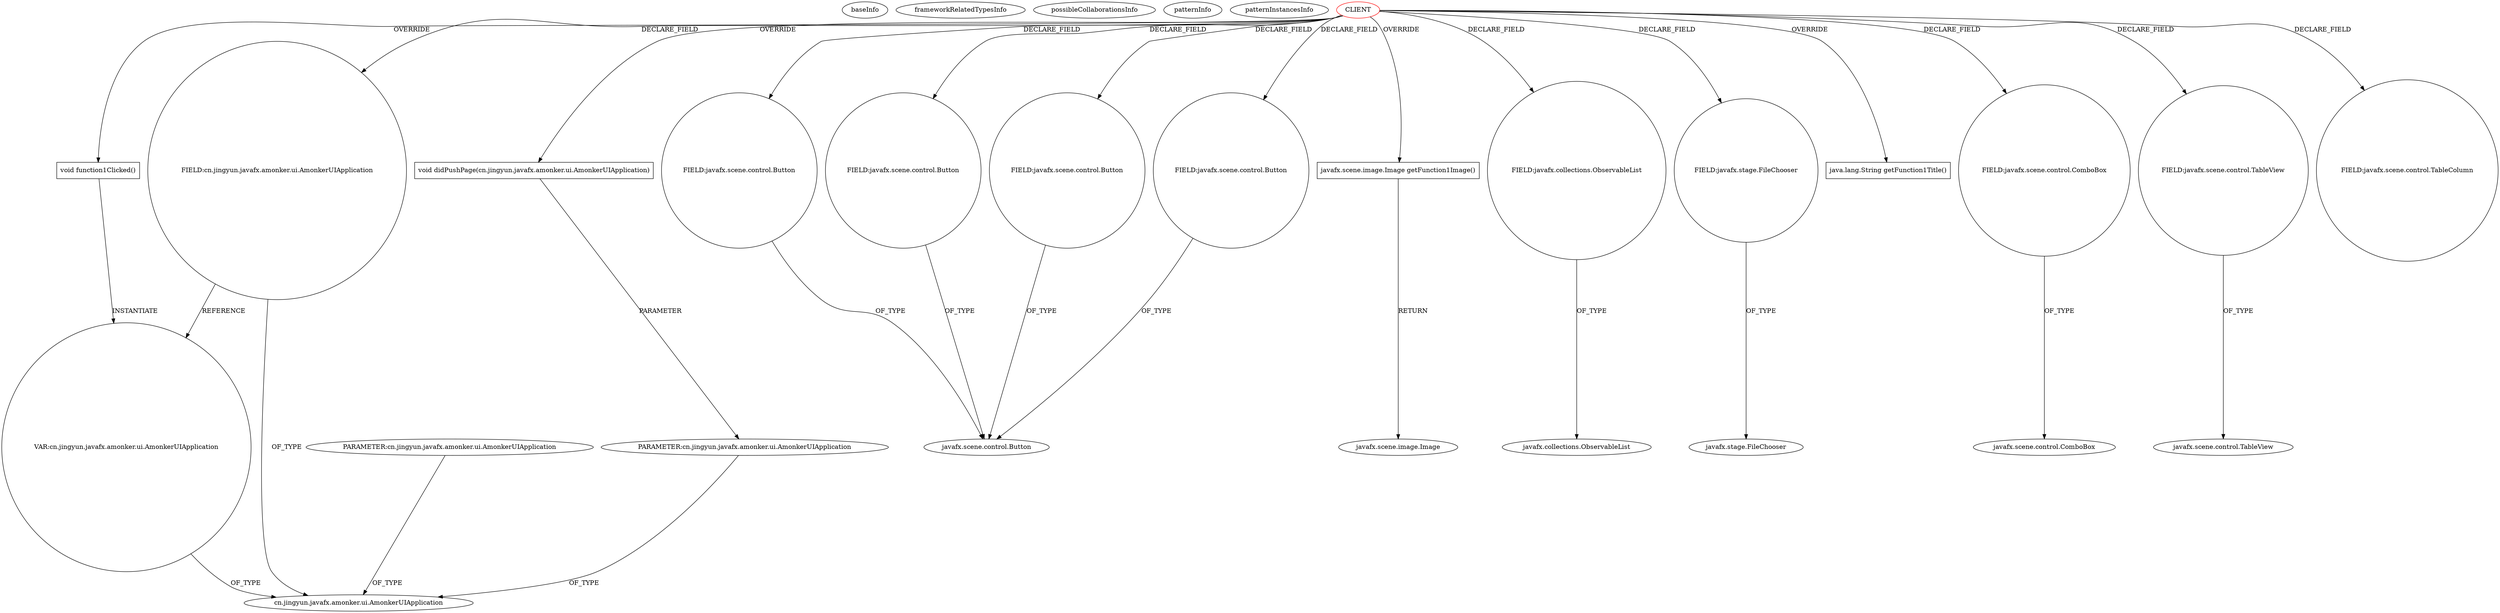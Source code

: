 digraph {
baseInfo[graphId=3993,category="pattern",isAnonymous=false,possibleRelation=false]
frameworkRelatedTypesInfo[]
possibleCollaborationsInfo[]
patternInfo[frequency=2.0,patternRootClient=0]
patternInstancesInfo[0="amonker-Trans~/amonker-Trans/Trans-master/src/cn/jingyun/trans/Project.java~Project~1849",1="amonker-Trans~/amonker-Trans/Trans-master/src/cn/jingyun/trans/MainPane.java~MainPane~1847"]
75[label="void function1Clicked()",vertexType="OVERRIDING_METHOD_DECLARATION",isFrameworkType=false,shape=box]
0[label="CLIENT",vertexType="ROOT_CLIENT_CLASS_DECLARATION",isFrameworkType=false,color=red]
12[label="FIELD:javafx.scene.control.Button",vertexType="FIELD_DECLARATION",isFrameworkType=false,shape=circle]
10[label="FIELD:javafx.scene.control.Button",vertexType="FIELD_DECLARATION",isFrameworkType=false,shape=circle]
22[label="FIELD:javafx.scene.control.Button",vertexType="FIELD_DECLARATION",isFrameworkType=false,shape=circle]
8[label="FIELD:javafx.scene.control.Button",vertexType="FIELD_DECLARATION",isFrameworkType=false,shape=circle]
83[label="javafx.scene.image.Image getFunction1Image()",vertexType="OVERRIDING_METHOD_DECLARATION",isFrameworkType=false,shape=box]
84[label="javafx.scene.image.Image",vertexType="FRAMEWORK_CLASS_TYPE",isFrameworkType=false]
32[label="FIELD:javafx.collections.ObservableList",vertexType="FIELD_DECLARATION",isFrameworkType=false,shape=circle]
33[label="javafx.collections.ObservableList",vertexType="FRAMEWORK_INTERFACE_TYPE",isFrameworkType=false]
26[label="FIELD:javafx.stage.FileChooser",vertexType="FIELD_DECLARATION",isFrameworkType=false,shape=circle]
82[label="java.lang.String getFunction1Title()",vertexType="OVERRIDING_METHOD_DECLARATION",isFrameworkType=false,shape=box]
9[label="javafx.scene.control.Button",vertexType="FRAMEWORK_CLASS_TYPE",isFrameworkType=false]
27[label="javafx.stage.FileChooser",vertexType="FRAMEWORK_CLASS_TYPE",isFrameworkType=false]
76[label="VAR:cn.jingyun.javafx.amonker.ui.AmonkerUIApplication",vertexType="VARIABLE_EXPRESION",isFrameworkType=false,shape=circle]
7[label="cn.jingyun.javafx.amonker.ui.AmonkerUIApplication",vertexType="FRAMEWORK_CLASS_TYPE",isFrameworkType=false]
60[label="PARAMETER:cn.jingyun.javafx.amonker.ui.AmonkerUIApplication",vertexType="PARAMETER_DECLARATION",isFrameworkType=false]
89[label="PARAMETER:cn.jingyun.javafx.amonker.ui.AmonkerUIApplication",vertexType="PARAMETER_DECLARATION",isFrameworkType=false]
24[label="FIELD:javafx.scene.control.ComboBox",vertexType="FIELD_DECLARATION",isFrameworkType=false,shape=circle]
25[label="javafx.scene.control.ComboBox",vertexType="FRAMEWORK_CLASS_TYPE",isFrameworkType=false]
6[label="FIELD:cn.jingyun.javafx.amonker.ui.AmonkerUIApplication",vertexType="FIELD_DECLARATION",isFrameworkType=false,shape=circle]
44[label="FIELD:javafx.scene.control.TableView",vertexType="FIELD_DECLARATION",isFrameworkType=false,shape=circle]
45[label="javafx.scene.control.TableView",vertexType="FRAMEWORK_CLASS_TYPE",isFrameworkType=false]
59[label="void didPushPage(cn.jingyun.javafx.amonker.ui.AmonkerUIApplication)",vertexType="OVERRIDING_METHOD_DECLARATION",isFrameworkType=false,shape=box]
48[label="FIELD:javafx.scene.control.TableColumn",vertexType="FIELD_DECLARATION",isFrameworkType=false,shape=circle]
59->60[label="PARAMETER"]
0->24[label="DECLARE_FIELD"]
0->83[label="OVERRIDE"]
8->9[label="OF_TYPE"]
6->7[label="OF_TYPE"]
89->7[label="OF_TYPE"]
0->8[label="DECLARE_FIELD"]
76->7[label="OF_TYPE"]
0->12[label="DECLARE_FIELD"]
60->7[label="OF_TYPE"]
24->25[label="OF_TYPE"]
0->26[label="DECLARE_FIELD"]
0->48[label="DECLARE_FIELD"]
75->76[label="INSTANTIATE"]
83->84[label="RETURN"]
0->10[label="DECLARE_FIELD"]
44->45[label="OF_TYPE"]
10->9[label="OF_TYPE"]
32->33[label="OF_TYPE"]
0->75[label="OVERRIDE"]
0->22[label="DECLARE_FIELD"]
12->9[label="OF_TYPE"]
22->9[label="OF_TYPE"]
26->27[label="OF_TYPE"]
0->82[label="OVERRIDE"]
0->59[label="OVERRIDE"]
0->6[label="DECLARE_FIELD"]
0->44[label="DECLARE_FIELD"]
0->32[label="DECLARE_FIELD"]
6->76[label="REFERENCE"]
}
